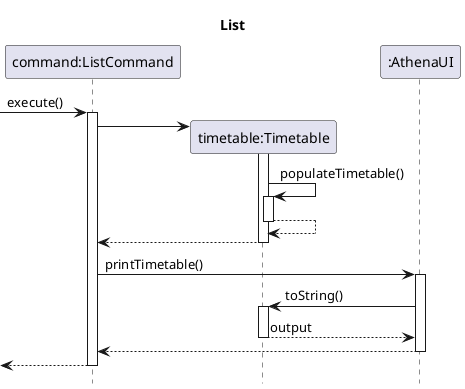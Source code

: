 @startuml

participant "command:ListCommand" as ListCommand
participant "timetable:Timetable" as Timetable
participant ":AthenaUI" as AthenaUI

title List
hide footbox

->ListCommand++: execute()

ListCommand->Timetable**:
activate Timetable
Timetable -> Timetable++: populateTimetable()
return
return

ListCommand->AthenaUI++: printTimetable()
AthenaUI -> Timetable++: toString()
return output
AthenaUI-->ListCommand--:

<--ListCommand--
@enduml 
